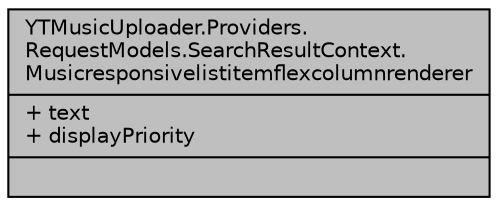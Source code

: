 digraph "YTMusicUploader.Providers.RequestModels.SearchResultContext.Musicresponsivelistitemflexcolumnrenderer"
{
 // LATEX_PDF_SIZE
  edge [fontname="Helvetica",fontsize="10",labelfontname="Helvetica",labelfontsize="10"];
  node [fontname="Helvetica",fontsize="10",shape=record];
  Node1 [label="{YTMusicUploader.Providers.\lRequestModels.SearchResultContext.\lMusicresponsivelistitemflexcolumnrenderer\n|+ text\l+ displayPriority\l|}",height=0.2,width=0.4,color="black", fillcolor="grey75", style="filled", fontcolor="black",tooltip=" "];
}
